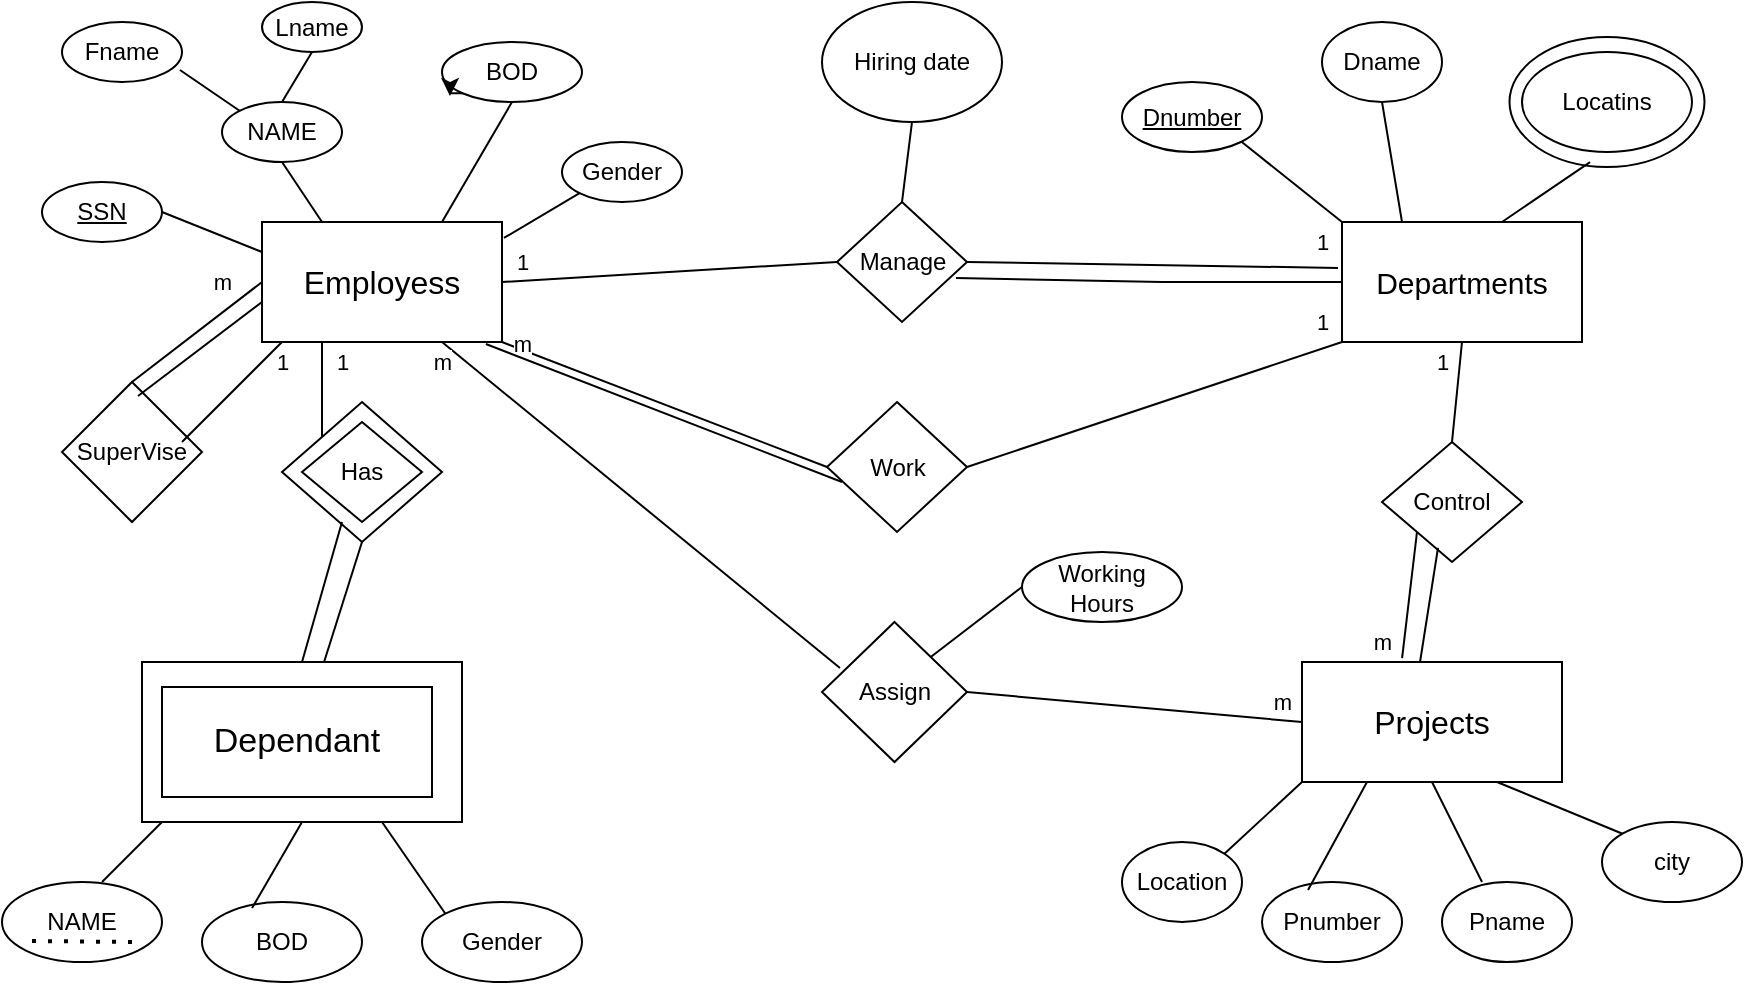 <mxfile version="21.3.8" type="github">
  <diagram id="R2lEEEUBdFMjLlhIrx00" name="Page-1">
    <mxGraphModel dx="880" dy="484" grid="1" gridSize="10" guides="1" tooltips="1" connect="1" arrows="1" fold="1" page="1" pageScale="1" pageWidth="850" pageHeight="1100" math="0" shadow="0" extFonts="Permanent Marker^https://fonts.googleapis.com/css?family=Permanent+Marker">
      <root>
        <mxCell id="0" />
        <mxCell id="1" parent="0" />
        <mxCell id="nKc4ooKDmqQCGkNvfn4H-1" value="Employess" style="rounded=0;whiteSpace=wrap;html=1;verticalAlign=middle;fontStyle=0;fontSize=16;" vertex="1" parent="1">
          <mxGeometry x="130" y="460" width="120" height="60" as="geometry" />
        </mxCell>
        <mxCell id="nKc4ooKDmqQCGkNvfn4H-2" value="BOD" style="ellipse;whiteSpace=wrap;html=1;" vertex="1" parent="1">
          <mxGeometry x="220" y="370" width="70" height="30" as="geometry" />
        </mxCell>
        <mxCell id="nKc4ooKDmqQCGkNvfn4H-5" value="" style="endArrow=none;html=1;rounded=0;exitX=0.75;exitY=0;exitDx=0;exitDy=0;entryX=0.5;entryY=1;entryDx=0;entryDy=0;" edge="1" parent="1" source="nKc4ooKDmqQCGkNvfn4H-1" target="nKc4ooKDmqQCGkNvfn4H-2">
          <mxGeometry width="50" height="50" relative="1" as="geometry">
            <mxPoint x="190" y="440" as="sourcePoint" />
            <mxPoint x="240" y="390" as="targetPoint" />
            <Array as="points" />
          </mxGeometry>
        </mxCell>
        <mxCell id="nKc4ooKDmqQCGkNvfn4H-6" style="edgeStyle=orthogonalEdgeStyle;rounded=0;orthogonalLoop=1;jettySize=auto;html=1;exitX=0;exitY=1;exitDx=0;exitDy=0;entryX=0.057;entryY=0.9;entryDx=0;entryDy=0;entryPerimeter=0;" edge="1" parent="1" source="nKc4ooKDmqQCGkNvfn4H-2" target="nKc4ooKDmqQCGkNvfn4H-2">
          <mxGeometry relative="1" as="geometry" />
        </mxCell>
        <mxCell id="nKc4ooKDmqQCGkNvfn4H-7" value="Gender" style="ellipse;whiteSpace=wrap;html=1;direction=west;" vertex="1" parent="1">
          <mxGeometry x="280" y="420" width="60" height="30" as="geometry" />
        </mxCell>
        <mxCell id="nKc4ooKDmqQCGkNvfn4H-8" value="" style="endArrow=none;html=1;rounded=0;entryX=1;entryY=0;entryDx=0;entryDy=0;exitX=1.008;exitY=0.133;exitDx=0;exitDy=0;exitPerimeter=0;" edge="1" parent="1" source="nKc4ooKDmqQCGkNvfn4H-1" target="nKc4ooKDmqQCGkNvfn4H-7">
          <mxGeometry width="50" height="50" relative="1" as="geometry">
            <mxPoint x="240" y="460" as="sourcePoint" />
            <mxPoint x="290" y="410" as="targetPoint" />
            <Array as="points" />
          </mxGeometry>
        </mxCell>
        <mxCell id="nKc4ooKDmqQCGkNvfn4H-10" value="SSN" style="ellipse;whiteSpace=wrap;html=1;fontStyle=4" vertex="1" parent="1">
          <mxGeometry x="20" y="440" width="60" height="30" as="geometry" />
        </mxCell>
        <mxCell id="nKc4ooKDmqQCGkNvfn4H-11" value="" style="endArrow=none;html=1;rounded=0;exitX=1;exitY=0.5;exitDx=0;exitDy=0;entryX=0;entryY=0.25;entryDx=0;entryDy=0;" edge="1" parent="1" source="nKc4ooKDmqQCGkNvfn4H-10" target="nKc4ooKDmqQCGkNvfn4H-1">
          <mxGeometry width="50" height="50" relative="1" as="geometry">
            <mxPoint x="80" y="490" as="sourcePoint" />
            <mxPoint x="130" y="440" as="targetPoint" />
          </mxGeometry>
        </mxCell>
        <mxCell id="nKc4ooKDmqQCGkNvfn4H-12" value="NAME" style="ellipse;whiteSpace=wrap;html=1;" vertex="1" parent="1">
          <mxGeometry x="110" y="400" width="60" height="30" as="geometry" />
        </mxCell>
        <mxCell id="nKc4ooKDmqQCGkNvfn4H-14" value="" style="endArrow=none;html=1;rounded=0;entryX=0.5;entryY=1;entryDx=0;entryDy=0;exitX=0.25;exitY=0;exitDx=0;exitDy=0;" edge="1" parent="1" source="nKc4ooKDmqQCGkNvfn4H-1" target="nKc4ooKDmqQCGkNvfn4H-12">
          <mxGeometry width="50" height="50" relative="1" as="geometry">
            <mxPoint x="140" y="470" as="sourcePoint" />
            <mxPoint x="190" y="420" as="targetPoint" />
          </mxGeometry>
        </mxCell>
        <mxCell id="nKc4ooKDmqQCGkNvfn4H-15" style="edgeStyle=none;rounded=0;orthogonalLoop=1;jettySize=auto;html=1;entryX=1;entryY=1;entryDx=0;entryDy=0;" edge="1" parent="1" source="nKc4ooKDmqQCGkNvfn4H-12" target="nKc4ooKDmqQCGkNvfn4H-12">
          <mxGeometry relative="1" as="geometry" />
        </mxCell>
        <mxCell id="nKc4ooKDmqQCGkNvfn4H-16" value="Fname" style="ellipse;whiteSpace=wrap;html=1;" vertex="1" parent="1">
          <mxGeometry x="30" y="360" width="60" height="30" as="geometry" />
        </mxCell>
        <mxCell id="nKc4ooKDmqQCGkNvfn4H-17" value="Lname" style="ellipse;whiteSpace=wrap;html=1;" vertex="1" parent="1">
          <mxGeometry x="130" y="350" width="50" height="25" as="geometry" />
        </mxCell>
        <mxCell id="nKc4ooKDmqQCGkNvfn4H-18" value="" style="endArrow=none;html=1;rounded=0;exitX=0;exitY=0;exitDx=0;exitDy=0;entryX=0.983;entryY=0.8;entryDx=0;entryDy=0;entryPerimeter=0;" edge="1" parent="1" source="nKc4ooKDmqQCGkNvfn4H-12" target="nKc4ooKDmqQCGkNvfn4H-16">
          <mxGeometry width="50" height="50" relative="1" as="geometry">
            <mxPoint x="60" y="420" as="sourcePoint" />
            <mxPoint x="110" y="370" as="targetPoint" />
          </mxGeometry>
        </mxCell>
        <mxCell id="nKc4ooKDmqQCGkNvfn4H-20" value="" style="endArrow=none;html=1;rounded=0;exitX=0.5;exitY=0;exitDx=0;exitDy=0;entryX=0.5;entryY=1;entryDx=0;entryDy=0;" edge="1" parent="1" source="nKc4ooKDmqQCGkNvfn4H-12" target="nKc4ooKDmqQCGkNvfn4H-17">
          <mxGeometry width="50" height="50" relative="1" as="geometry">
            <mxPoint x="140" y="410" as="sourcePoint" />
            <mxPoint x="190" y="360" as="targetPoint" />
          </mxGeometry>
        </mxCell>
        <mxCell id="nKc4ooKDmqQCGkNvfn4H-21" value="&lt;font style=&quot;font-size: 15px;&quot;&gt;Departments&lt;/font&gt;" style="rounded=0;whiteSpace=wrap;html=1;" vertex="1" parent="1">
          <mxGeometry x="670" y="460" width="120" height="60" as="geometry" />
        </mxCell>
        <mxCell id="nKc4ooKDmqQCGkNvfn4H-22" value="Dnumber" style="ellipse;whiteSpace=wrap;html=1;fontStyle=4" vertex="1" parent="1">
          <mxGeometry x="560" y="390" width="70" height="35" as="geometry" />
        </mxCell>
        <mxCell id="nKc4ooKDmqQCGkNvfn4H-24" value="" style="endArrow=none;html=1;rounded=0;entryX=1;entryY=1;entryDx=0;entryDy=0;" edge="1" parent="1" target="nKc4ooKDmqQCGkNvfn4H-22">
          <mxGeometry width="50" height="50" relative="1" as="geometry">
            <mxPoint x="670" y="460" as="sourcePoint" />
            <mxPoint x="720" y="410" as="targetPoint" />
          </mxGeometry>
        </mxCell>
        <mxCell id="nKc4ooKDmqQCGkNvfn4H-25" value="Dname" style="ellipse;whiteSpace=wrap;html=1;" vertex="1" parent="1">
          <mxGeometry x="660" y="360" width="60" height="40" as="geometry" />
        </mxCell>
        <mxCell id="nKc4ooKDmqQCGkNvfn4H-26" value="" style="endArrow=none;html=1;rounded=0;exitX=0.25;exitY=0;exitDx=0;exitDy=0;entryX=0.5;entryY=1;entryDx=0;entryDy=0;" edge="1" parent="1" source="nKc4ooKDmqQCGkNvfn4H-21" target="nKc4ooKDmqQCGkNvfn4H-25">
          <mxGeometry width="50" height="50" relative="1" as="geometry">
            <mxPoint x="670" y="450" as="sourcePoint" />
            <mxPoint x="720" y="400" as="targetPoint" />
          </mxGeometry>
        </mxCell>
        <mxCell id="nKc4ooKDmqQCGkNvfn4H-27" value="Locations" style="ellipse;whiteSpace=wrap;html=1;" vertex="1" parent="1">
          <mxGeometry x="753.75" y="367.5" width="97.5" height="65" as="geometry" />
        </mxCell>
        <mxCell id="nKc4ooKDmqQCGkNvfn4H-28" value="Locatins" style="ellipse;whiteSpace=wrap;html=1;" vertex="1" parent="1">
          <mxGeometry x="760" y="375" width="85" height="50" as="geometry" />
        </mxCell>
        <mxCell id="nKc4ooKDmqQCGkNvfn4H-30" value="" style="endArrow=none;html=1;rounded=0;entryX=0.413;entryY=0.962;entryDx=0;entryDy=0;entryPerimeter=0;" edge="1" parent="1" target="nKc4ooKDmqQCGkNvfn4H-27">
          <mxGeometry width="50" height="50" relative="1" as="geometry">
            <mxPoint x="750" y="460" as="sourcePoint" />
            <mxPoint x="800" y="410" as="targetPoint" />
          </mxGeometry>
        </mxCell>
        <mxCell id="nKc4ooKDmqQCGkNvfn4H-31" value="Hiring date" style="ellipse;whiteSpace=wrap;html=1;" vertex="1" parent="1">
          <mxGeometry x="410" y="350" width="90" height="60" as="geometry" />
        </mxCell>
        <mxCell id="nKc4ooKDmqQCGkNvfn4H-32" value="" style="rounded=0;whiteSpace=wrap;html=1;" vertex="1" parent="1">
          <mxGeometry x="70" y="680" width="160" height="80" as="geometry" />
        </mxCell>
        <mxCell id="nKc4ooKDmqQCGkNvfn4H-33" value="Dependant" style="rounded=0;whiteSpace=wrap;html=1;fontSize=17;" vertex="1" parent="1">
          <mxGeometry x="80" y="692.5" width="135" height="55" as="geometry" />
        </mxCell>
        <mxCell id="nKc4ooKDmqQCGkNvfn4H-34" value="Gender" style="ellipse;whiteSpace=wrap;html=1;" vertex="1" parent="1">
          <mxGeometry x="210" y="800" width="80" height="40" as="geometry" />
        </mxCell>
        <mxCell id="nKc4ooKDmqQCGkNvfn4H-35" value="BOD" style="ellipse;whiteSpace=wrap;html=1;" vertex="1" parent="1">
          <mxGeometry x="100" y="800" width="80" height="40" as="geometry" />
        </mxCell>
        <mxCell id="nKc4ooKDmqQCGkNvfn4H-36" value="NAME" style="ellipse;whiteSpace=wrap;html=1;" vertex="1" parent="1">
          <mxGeometry y="790" width="80" height="40" as="geometry" />
        </mxCell>
        <mxCell id="nKc4ooKDmqQCGkNvfn4H-37" value="" style="endArrow=none;dashed=1;html=1;dashPattern=1 3;strokeWidth=2;rounded=0;" edge="1" parent="1">
          <mxGeometry width="50" height="50" relative="1" as="geometry">
            <mxPoint x="15" y="819.5" as="sourcePoint" />
            <mxPoint x="65" y="820" as="targetPoint" />
          </mxGeometry>
        </mxCell>
        <mxCell id="nKc4ooKDmqQCGkNvfn4H-38" value="" style="endArrow=none;html=1;rounded=0;" edge="1" parent="1">
          <mxGeometry width="50" height="50" relative="1" as="geometry">
            <mxPoint x="50" y="790" as="sourcePoint" />
            <mxPoint x="80" y="760" as="targetPoint" />
          </mxGeometry>
        </mxCell>
        <mxCell id="nKc4ooKDmqQCGkNvfn4H-39" value="" style="endArrow=none;html=1;rounded=0;exitX=0.313;exitY=0.075;exitDx=0;exitDy=0;exitPerimeter=0;entryX=0.5;entryY=1;entryDx=0;entryDy=0;" edge="1" parent="1" source="nKc4ooKDmqQCGkNvfn4H-35" target="nKc4ooKDmqQCGkNvfn4H-32">
          <mxGeometry width="50" height="50" relative="1" as="geometry">
            <mxPoint x="120" y="810" as="sourcePoint" />
            <mxPoint x="170" y="760" as="targetPoint" />
          </mxGeometry>
        </mxCell>
        <mxCell id="nKc4ooKDmqQCGkNvfn4H-40" value="" style="endArrow=none;html=1;rounded=0;exitX=1;exitY=0;exitDx=0;exitDy=0;" edge="1" parent="1" source="nKc4ooKDmqQCGkNvfn4H-43">
          <mxGeometry width="50" height="50" relative="1" as="geometry">
            <mxPoint x="600" y="790" as="sourcePoint" />
            <mxPoint x="650" y="740" as="targetPoint" />
          </mxGeometry>
        </mxCell>
        <mxCell id="nKc4ooKDmqQCGkNvfn4H-41" value="" style="endArrow=none;html=1;rounded=0;exitX=0;exitY=0;exitDx=0;exitDy=0;entryX=0.75;entryY=1;entryDx=0;entryDy=0;" edge="1" parent="1" source="nKc4ooKDmqQCGkNvfn4H-34" target="nKc4ooKDmqQCGkNvfn4H-32">
          <mxGeometry width="50" height="50" relative="1" as="geometry">
            <mxPoint x="190" y="810" as="sourcePoint" />
            <mxPoint x="240" y="760" as="targetPoint" />
          </mxGeometry>
        </mxCell>
        <mxCell id="nKc4ooKDmqQCGkNvfn4H-42" value="&lt;font style=&quot;font-size: 16px;&quot;&gt;Projects&lt;/font&gt;" style="rounded=0;whiteSpace=wrap;html=1;fontSize=16;" vertex="1" parent="1">
          <mxGeometry x="650" y="680" width="130" height="60" as="geometry" />
        </mxCell>
        <mxCell id="nKc4ooKDmqQCGkNvfn4H-43" value="Location" style="ellipse;whiteSpace=wrap;html=1;" vertex="1" parent="1">
          <mxGeometry x="560" y="770" width="60" height="40" as="geometry" />
        </mxCell>
        <mxCell id="nKc4ooKDmqQCGkNvfn4H-44" value="Pnumber" style="ellipse;whiteSpace=wrap;html=1;" vertex="1" parent="1">
          <mxGeometry x="630" y="790" width="70" height="40" as="geometry" />
        </mxCell>
        <mxCell id="nKc4ooKDmqQCGkNvfn4H-45" value="Pname" style="ellipse;whiteSpace=wrap;html=1;" vertex="1" parent="1">
          <mxGeometry x="720" y="790" width="65" height="40" as="geometry" />
        </mxCell>
        <mxCell id="nKc4ooKDmqQCGkNvfn4H-46" value="city" style="ellipse;whiteSpace=wrap;html=1;" vertex="1" parent="1">
          <mxGeometry x="800" y="760" width="70" height="40" as="geometry" />
        </mxCell>
        <mxCell id="nKc4ooKDmqQCGkNvfn4H-47" value="" style="endArrow=none;html=1;rounded=0;exitX=0.329;exitY=0.1;exitDx=0;exitDy=0;exitPerimeter=0;entryX=0.25;entryY=1;entryDx=0;entryDy=0;" edge="1" parent="1" source="nKc4ooKDmqQCGkNvfn4H-44" target="nKc4ooKDmqQCGkNvfn4H-42">
          <mxGeometry width="50" height="50" relative="1" as="geometry">
            <mxPoint x="650" y="790" as="sourcePoint" />
            <mxPoint x="700" y="740" as="targetPoint" />
          </mxGeometry>
        </mxCell>
        <mxCell id="nKc4ooKDmqQCGkNvfn4H-48" value="" style="endArrow=none;html=1;rounded=0;entryX=0.5;entryY=1;entryDx=0;entryDy=0;" edge="1" parent="1" target="nKc4ooKDmqQCGkNvfn4H-42">
          <mxGeometry width="50" height="50" relative="1" as="geometry">
            <mxPoint x="740" y="790" as="sourcePoint" />
            <mxPoint x="760" y="740" as="targetPoint" />
          </mxGeometry>
        </mxCell>
        <mxCell id="nKc4ooKDmqQCGkNvfn4H-49" value="" style="endArrow=none;html=1;rounded=0;exitX=0;exitY=0;exitDx=0;exitDy=0;entryX=0.75;entryY=1;entryDx=0;entryDy=0;" edge="1" parent="1" source="nKc4ooKDmqQCGkNvfn4H-46" target="nKc4ooKDmqQCGkNvfn4H-42">
          <mxGeometry width="50" height="50" relative="1" as="geometry">
            <mxPoint x="770" y="760" as="sourcePoint" />
            <mxPoint x="820" y="710" as="targetPoint" />
          </mxGeometry>
        </mxCell>
        <mxCell id="nKc4ooKDmqQCGkNvfn4H-50" value="SuperVise" style="rhombus;whiteSpace=wrap;html=1;" vertex="1" parent="1">
          <mxGeometry x="30" y="540" width="70" height="70" as="geometry" />
        </mxCell>
        <mxCell id="nKc4ooKDmqQCGkNvfn4H-51" value="" style="rhombus;whiteSpace=wrap;html=1;" vertex="1" parent="1">
          <mxGeometry x="140" y="550" width="80" height="70" as="geometry" />
        </mxCell>
        <mxCell id="nKc4ooKDmqQCGkNvfn4H-52" value="Has" style="rhombus;whiteSpace=wrap;html=1;" vertex="1" parent="1">
          <mxGeometry x="150" y="560" width="60" height="50" as="geometry" />
        </mxCell>
        <mxCell id="nKc4ooKDmqQCGkNvfn4H-53" value="1" style="endArrow=none;html=1;rounded=0;entryX=0.25;entryY=1;entryDx=0;entryDy=0;exitX=0;exitY=0;exitDx=0;exitDy=0;" edge="1" parent="1" source="nKc4ooKDmqQCGkNvfn4H-51" target="nKc4ooKDmqQCGkNvfn4H-1">
          <mxGeometry x="0.579" y="-10" width="50" height="50" relative="1" as="geometry">
            <mxPoint x="140" y="575" as="sourcePoint" />
            <mxPoint x="190" y="525" as="targetPoint" />
            <Array as="points" />
            <mxPoint as="offset" />
          </mxGeometry>
        </mxCell>
        <mxCell id="nKc4ooKDmqQCGkNvfn4H-54" value="1" style="endArrow=none;html=1;rounded=0;" edge="1" parent="1">
          <mxGeometry x="0.8" y="-7" width="50" height="50" relative="1" as="geometry">
            <mxPoint x="90" y="570" as="sourcePoint" />
            <mxPoint x="140" y="520" as="targetPoint" />
            <mxPoint as="offset" />
          </mxGeometry>
        </mxCell>
        <mxCell id="nKc4ooKDmqQCGkNvfn4H-55" value="" style="endArrow=none;html=1;rounded=0;exitX=0.543;exitY=0.1;exitDx=0;exitDy=0;exitPerimeter=0;" edge="1" parent="1" source="nKc4ooKDmqQCGkNvfn4H-50">
          <mxGeometry width="50" height="50" relative="1" as="geometry">
            <mxPoint x="70" y="540" as="sourcePoint" />
            <mxPoint x="130" y="500" as="targetPoint" />
          </mxGeometry>
        </mxCell>
        <mxCell id="nKc4ooKDmqQCGkNvfn4H-56" value="m" style="endArrow=none;html=1;rounded=0;exitX=0.5;exitY=0;exitDx=0;exitDy=0;" edge="1" parent="1" source="nKc4ooKDmqQCGkNvfn4H-50">
          <mxGeometry x="0.613" y="12" width="50" height="50" relative="1" as="geometry">
            <mxPoint x="80" y="540" as="sourcePoint" />
            <mxPoint x="130" y="490" as="targetPoint" />
            <Array as="points" />
            <mxPoint as="offset" />
          </mxGeometry>
        </mxCell>
        <mxCell id="nKc4ooKDmqQCGkNvfn4H-57" value="" style="endArrow=none;html=1;rounded=0;exitX=0.5;exitY=0;exitDx=0;exitDy=0;" edge="1" parent="1" source="nKc4ooKDmqQCGkNvfn4H-32">
          <mxGeometry width="50" height="50" relative="1" as="geometry">
            <mxPoint x="130" y="670" as="sourcePoint" />
            <mxPoint x="170" y="610" as="targetPoint" />
          </mxGeometry>
        </mxCell>
        <mxCell id="nKc4ooKDmqQCGkNvfn4H-58" value="" style="endArrow=none;html=1;rounded=0;entryX=0.5;entryY=1;entryDx=0;entryDy=0;exitX=0.569;exitY=0;exitDx=0;exitDy=0;exitPerimeter=0;" edge="1" parent="1" source="nKc4ooKDmqQCGkNvfn4H-32" target="nKc4ooKDmqQCGkNvfn4H-51">
          <mxGeometry width="50" height="50" relative="1" as="geometry">
            <mxPoint x="160" y="670" as="sourcePoint" />
            <mxPoint x="190" y="620" as="targetPoint" />
          </mxGeometry>
        </mxCell>
        <mxCell id="nKc4ooKDmqQCGkNvfn4H-59" value="Manage" style="rhombus;whiteSpace=wrap;html=1;" vertex="1" parent="1">
          <mxGeometry x="417.5" y="450" width="65" height="60" as="geometry" />
        </mxCell>
        <mxCell id="nKc4ooKDmqQCGkNvfn4H-60" value="Work" style="rhombus;whiteSpace=wrap;html=1;" vertex="1" parent="1">
          <mxGeometry x="412.5" y="550" width="70" height="65" as="geometry" />
        </mxCell>
        <mxCell id="nKc4ooKDmqQCGkNvfn4H-61" value="Assign" style="rhombus;whiteSpace=wrap;html=1;" vertex="1" parent="1">
          <mxGeometry x="410" y="660" width="72.5" height="70" as="geometry" />
        </mxCell>
        <mxCell id="nKc4ooKDmqQCGkNvfn4H-62" value="" style="endArrow=none;html=1;rounded=0;exitX=0.5;exitY=0;exitDx=0;exitDy=0;entryX=0.5;entryY=1;entryDx=0;entryDy=0;" edge="1" parent="1" source="nKc4ooKDmqQCGkNvfn4H-59" target="nKc4ooKDmqQCGkNvfn4H-31">
          <mxGeometry width="50" height="50" relative="1" as="geometry">
            <mxPoint x="430" y="460" as="sourcePoint" />
            <mxPoint x="480" y="410" as="targetPoint" />
          </mxGeometry>
        </mxCell>
        <mxCell id="nKc4ooKDmqQCGkNvfn4H-63" value="1" style="endArrow=none;html=1;rounded=0;exitX=1;exitY=0.5;exitDx=0;exitDy=0;entryX=0;entryY=0.5;entryDx=0;entryDy=0;" edge="1" parent="1" source="nKc4ooKDmqQCGkNvfn4H-1" target="nKc4ooKDmqQCGkNvfn4H-59">
          <mxGeometry x="-0.874" y="9" width="50" height="50" relative="1" as="geometry">
            <mxPoint x="360" y="500" as="sourcePoint" />
            <mxPoint x="410" y="450" as="targetPoint" />
            <mxPoint as="offset" />
          </mxGeometry>
        </mxCell>
        <mxCell id="nKc4ooKDmqQCGkNvfn4H-64" value="1" style="endArrow=none;html=1;rounded=0;exitX=1;exitY=0.5;exitDx=0;exitDy=0;entryX=-0.017;entryY=0.383;entryDx=0;entryDy=0;entryPerimeter=0;" edge="1" parent="1" source="nKc4ooKDmqQCGkNvfn4H-59" target="nKc4ooKDmqQCGkNvfn4H-21">
          <mxGeometry x="0.912" y="13" width="50" height="50" relative="1" as="geometry">
            <mxPoint x="550" y="500" as="sourcePoint" />
            <mxPoint x="600" y="450" as="targetPoint" />
            <mxPoint as="offset" />
          </mxGeometry>
        </mxCell>
        <mxCell id="nKc4ooKDmqQCGkNvfn4H-65" value="1" style="endArrow=none;html=1;rounded=0;exitX=0.915;exitY=0.633;exitDx=0;exitDy=0;exitPerimeter=0;entryX=0;entryY=0.5;entryDx=0;entryDy=0;" edge="1" parent="1" source="nKc4ooKDmqQCGkNvfn4H-59" target="nKc4ooKDmqQCGkNvfn4H-21">
          <mxGeometry x="0.896" y="-20" width="50" height="50" relative="1" as="geometry">
            <mxPoint x="530" y="550" as="sourcePoint" />
            <mxPoint x="580" y="500" as="targetPoint" />
            <Array as="points">
              <mxPoint x="580" y="490" />
            </Array>
            <mxPoint as="offset" />
          </mxGeometry>
        </mxCell>
        <mxCell id="nKc4ooKDmqQCGkNvfn4H-66" value="m" style="endArrow=none;html=1;rounded=0;exitX=1;exitY=1;exitDx=0;exitDy=0;entryX=0;entryY=0.5;entryDx=0;entryDy=0;" edge="1" parent="1" source="nKc4ooKDmqQCGkNvfn4H-1" target="nKc4ooKDmqQCGkNvfn4H-60">
          <mxGeometry x="-0.893" y="4" width="50" height="50" relative="1" as="geometry">
            <mxPoint x="350" y="610" as="sourcePoint" />
            <mxPoint x="410" y="580" as="targetPoint" />
            <mxPoint y="1" as="offset" />
          </mxGeometry>
        </mxCell>
        <mxCell id="nKc4ooKDmqQCGkNvfn4H-67" value="" style="endArrow=none;html=1;rounded=0;exitX=0.933;exitY=1.017;exitDx=0;exitDy=0;exitPerimeter=0;entryX=0.107;entryY=0.615;entryDx=0;entryDy=0;entryPerimeter=0;" edge="1" parent="1" source="nKc4ooKDmqQCGkNvfn4H-1" target="nKc4ooKDmqQCGkNvfn4H-60">
          <mxGeometry width="50" height="50" relative="1" as="geometry">
            <mxPoint x="300" y="620" as="sourcePoint" />
            <mxPoint x="390" y="600" as="targetPoint" />
          </mxGeometry>
        </mxCell>
        <mxCell id="nKc4ooKDmqQCGkNvfn4H-69" value="" style="endArrow=none;html=1;rounded=0;exitX=1;exitY=0.5;exitDx=0;exitDy=0;" edge="1" parent="1" source="nKc4ooKDmqQCGkNvfn4H-60">
          <mxGeometry width="50" height="50" relative="1" as="geometry">
            <mxPoint x="620" y="570" as="sourcePoint" />
            <mxPoint x="670" y="520" as="targetPoint" />
          </mxGeometry>
        </mxCell>
        <mxCell id="nKc4ooKDmqQCGkNvfn4H-70" value="m" style="endArrow=none;html=1;rounded=0;exitX=0.75;exitY=1;exitDx=0;exitDy=0;entryX=0.124;entryY=0.329;entryDx=0;entryDy=0;entryPerimeter=0;" edge="1" parent="1" source="nKc4ooKDmqQCGkNvfn4H-1" target="nKc4ooKDmqQCGkNvfn4H-61">
          <mxGeometry x="-0.951" y="-8" width="50" height="50" relative="1" as="geometry">
            <mxPoint x="330" y="660" as="sourcePoint" />
            <mxPoint x="380" y="610" as="targetPoint" />
            <mxPoint as="offset" />
          </mxGeometry>
        </mxCell>
        <mxCell id="nKc4ooKDmqQCGkNvfn4H-71" value="Control" style="rhombus;whiteSpace=wrap;html=1;" vertex="1" parent="1">
          <mxGeometry x="690" y="570" width="70" height="60" as="geometry" />
        </mxCell>
        <mxCell id="nKc4ooKDmqQCGkNvfn4H-72" value="1" style="endArrow=none;html=1;rounded=0;exitX=0.5;exitY=0;exitDx=0;exitDy=0;entryX=0.5;entryY=1;entryDx=0;entryDy=0;" edge="1" parent="1" source="nKc4ooKDmqQCGkNvfn4H-71" target="nKc4ooKDmqQCGkNvfn4H-21">
          <mxGeometry x="0.564" y="9" width="50" height="50" relative="1" as="geometry">
            <mxPoint x="690" y="570" as="sourcePoint" />
            <mxPoint x="740" y="520" as="targetPoint" />
            <mxPoint as="offset" />
          </mxGeometry>
        </mxCell>
        <mxCell id="nKc4ooKDmqQCGkNvfn4H-73" value="m" style="endArrow=none;html=1;rounded=0;exitX=0.385;exitY=-0.033;exitDx=0;exitDy=0;exitPerimeter=0;entryX=0;entryY=1;entryDx=0;entryDy=0;" edge="1" parent="1" source="nKc4ooKDmqQCGkNvfn4H-42" target="nKc4ooKDmqQCGkNvfn4H-71">
          <mxGeometry x="-0.786" y="11" width="50" height="50" relative="1" as="geometry">
            <mxPoint x="660" y="670" as="sourcePoint" />
            <mxPoint x="710" y="620" as="targetPoint" />
            <mxPoint as="offset" />
          </mxGeometry>
        </mxCell>
        <mxCell id="nKc4ooKDmqQCGkNvfn4H-74" value="" style="endArrow=none;html=1;rounded=0;exitX=0.454;exitY=0;exitDx=0;exitDy=0;exitPerimeter=0;entryX=0.4;entryY=0.883;entryDx=0;entryDy=0;entryPerimeter=0;" edge="1" parent="1" source="nKc4ooKDmqQCGkNvfn4H-42" target="nKc4ooKDmqQCGkNvfn4H-71">
          <mxGeometry width="50" height="50" relative="1" as="geometry">
            <mxPoint x="750" y="660" as="sourcePoint" />
            <mxPoint x="800" y="610" as="targetPoint" />
          </mxGeometry>
        </mxCell>
        <mxCell id="nKc4ooKDmqQCGkNvfn4H-75" value="m" style="endArrow=none;html=1;rounded=0;exitX=1;exitY=0.5;exitDx=0;exitDy=0;entryX=0;entryY=0.5;entryDx=0;entryDy=0;" edge="1" parent="1" source="nKc4ooKDmqQCGkNvfn4H-61" target="nKc4ooKDmqQCGkNvfn4H-42">
          <mxGeometry x="0.871" y="9" width="50" height="50" relative="1" as="geometry">
            <mxPoint x="580" y="730" as="sourcePoint" />
            <mxPoint x="630" y="680" as="targetPoint" />
            <mxPoint as="offset" />
          </mxGeometry>
        </mxCell>
        <mxCell id="nKc4ooKDmqQCGkNvfn4H-76" value="Working Hours" style="ellipse;whiteSpace=wrap;html=1;" vertex="1" parent="1">
          <mxGeometry x="510" y="625" width="80" height="35" as="geometry" />
        </mxCell>
        <mxCell id="nKc4ooKDmqQCGkNvfn4H-77" value="" style="endArrow=none;html=1;rounded=0;exitX=1;exitY=0;exitDx=0;exitDy=0;entryX=0;entryY=0.5;entryDx=0;entryDy=0;" edge="1" parent="1" source="nKc4ooKDmqQCGkNvfn4H-61" target="nKc4ooKDmqQCGkNvfn4H-76">
          <mxGeometry width="50" height="50" relative="1" as="geometry">
            <mxPoint x="460" y="680" as="sourcePoint" />
            <mxPoint x="510" y="630" as="targetPoint" />
          </mxGeometry>
        </mxCell>
      </root>
    </mxGraphModel>
  </diagram>
</mxfile>

